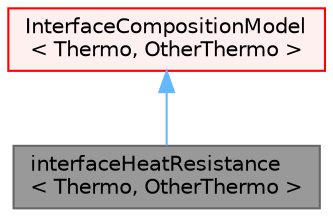 digraph "interfaceHeatResistance&lt; Thermo, OtherThermo &gt;"
{
 // LATEX_PDF_SIZE
  bgcolor="transparent";
  edge [fontname=Helvetica,fontsize=10,labelfontname=Helvetica,labelfontsize=10];
  node [fontname=Helvetica,fontsize=10,shape=box,height=0.2,width=0.4];
  Node1 [id="Node000001",label="interfaceHeatResistance\l\< Thermo, OtherThermo \>",height=0.2,width=0.4,color="gray40", fillcolor="grey60", style="filled", fontcolor="black",tooltip="Interface Heat Resistance type of condensation/saturation model using spread source distribution foll..."];
  Node2 -> Node1 [id="edge1_Node000001_Node000002",dir="back",color="steelblue1",style="solid",tooltip=" "];
  Node2 [id="Node000002",label="InterfaceCompositionModel\l\< Thermo, OtherThermo \>",height=0.2,width=0.4,color="red", fillcolor="#FFF0F0", style="filled",URL="$classFoam_1_1InterfaceCompositionModel.html",tooltip="Base class for interface composition models, templated on the two thermodynamic models either side of..."];
}
